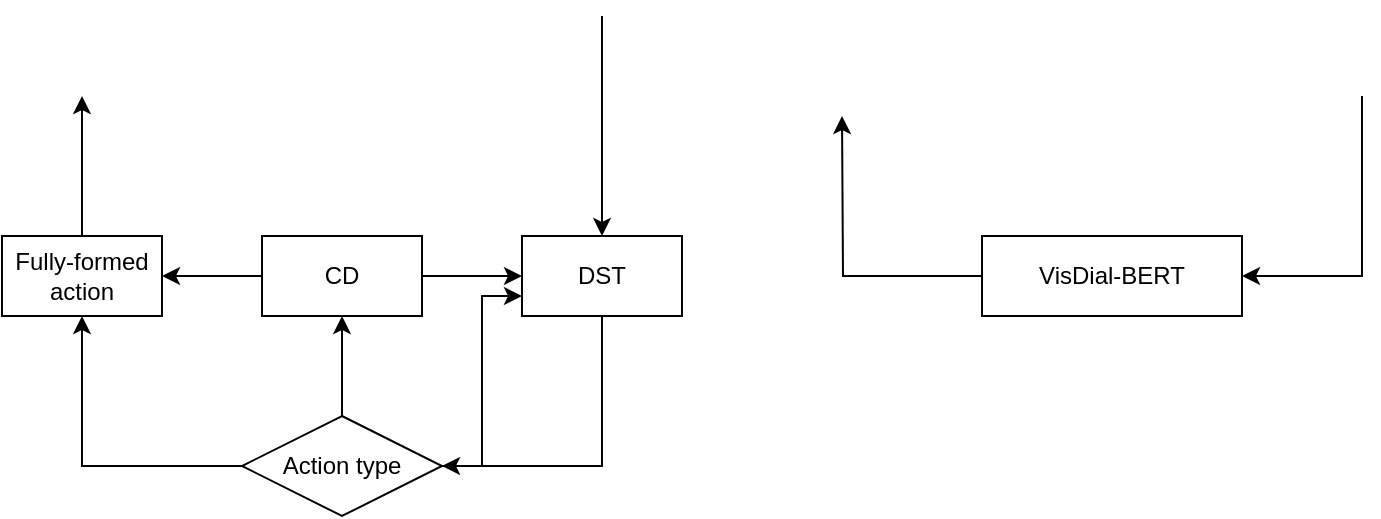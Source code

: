 <mxfile version="20.5.3" type="github">
  <diagram id="SyN61FGpTFezP5N0Ok2E" name="Seite-1">
    <mxGraphModel dx="1020" dy="1139" grid="1" gridSize="10" guides="1" tooltips="1" connect="1" arrows="1" fold="1" page="1" pageScale="1" pageWidth="827" pageHeight="1169" math="0" shadow="0">
      <root>
        <mxCell id="0" />
        <mxCell id="1" parent="0" />
        <mxCell id="mz1h7Viwc-VAsLhkfUUW-6" style="edgeStyle=orthogonalEdgeStyle;rounded=0;orthogonalLoop=1;jettySize=auto;html=1;entryX=1;entryY=0.5;entryDx=0;entryDy=0;" parent="1" source="mz1h7Viwc-VAsLhkfUUW-1" target="mz1h7Viwc-VAsLhkfUUW-4" edge="1">
          <mxGeometry relative="1" as="geometry">
            <Array as="points">
              <mxPoint x="520" y="605" />
            </Array>
          </mxGeometry>
        </mxCell>
        <mxCell id="mz1h7Viwc-VAsLhkfUUW-1" value="DST" style="rounded=0;whiteSpace=wrap;html=1;" parent="1" vertex="1">
          <mxGeometry x="480" y="490" width="80" height="40" as="geometry" />
        </mxCell>
        <mxCell id="mz1h7Viwc-VAsLhkfUUW-9" style="edgeStyle=orthogonalEdgeStyle;rounded=0;orthogonalLoop=1;jettySize=auto;html=1;entryX=0;entryY=0.5;entryDx=0;entryDy=0;" parent="1" source="mz1h7Viwc-VAsLhkfUUW-2" target="mz1h7Viwc-VAsLhkfUUW-1" edge="1">
          <mxGeometry relative="1" as="geometry" />
        </mxCell>
        <mxCell id="mz1h7Viwc-VAsLhkfUUW-11" style="edgeStyle=orthogonalEdgeStyle;rounded=0;orthogonalLoop=1;jettySize=auto;html=1;entryX=1;entryY=0.5;entryDx=0;entryDy=0;" parent="1" source="mz1h7Viwc-VAsLhkfUUW-2" target="mz1h7Viwc-VAsLhkfUUW-3" edge="1">
          <mxGeometry relative="1" as="geometry" />
        </mxCell>
        <mxCell id="mz1h7Viwc-VAsLhkfUUW-2" value="CD" style="rounded=0;whiteSpace=wrap;html=1;" parent="1" vertex="1">
          <mxGeometry x="350" y="490" width="80" height="40" as="geometry" />
        </mxCell>
        <mxCell id="mz1h7Viwc-VAsLhkfUUW-31" style="edgeStyle=orthogonalEdgeStyle;rounded=0;orthogonalLoop=1;jettySize=auto;html=1;" parent="1" source="mz1h7Viwc-VAsLhkfUUW-3" edge="1">
          <mxGeometry relative="1" as="geometry">
            <mxPoint x="260" y="420" as="targetPoint" />
          </mxGeometry>
        </mxCell>
        <mxCell id="mz1h7Viwc-VAsLhkfUUW-3" value="Fully-formed action" style="rounded=0;whiteSpace=wrap;html=1;" parent="1" vertex="1">
          <mxGeometry x="220" y="490" width="80" height="40" as="geometry" />
        </mxCell>
        <mxCell id="mz1h7Viwc-VAsLhkfUUW-7" style="edgeStyle=orthogonalEdgeStyle;rounded=0;orthogonalLoop=1;jettySize=auto;html=1;exitX=0;exitY=0.5;exitDx=0;exitDy=0;entryX=0.5;entryY=1;entryDx=0;entryDy=0;" parent="1" source="mz1h7Viwc-VAsLhkfUUW-4" target="mz1h7Viwc-VAsLhkfUUW-3" edge="1">
          <mxGeometry relative="1" as="geometry" />
        </mxCell>
        <mxCell id="mz1h7Viwc-VAsLhkfUUW-8" style="edgeStyle=orthogonalEdgeStyle;rounded=0;orthogonalLoop=1;jettySize=auto;html=1;entryX=0.5;entryY=1;entryDx=0;entryDy=0;" parent="1" source="mz1h7Viwc-VAsLhkfUUW-4" target="mz1h7Viwc-VAsLhkfUUW-2" edge="1">
          <mxGeometry relative="1" as="geometry" />
        </mxCell>
        <mxCell id="mz1h7Viwc-VAsLhkfUUW-10" style="edgeStyle=orthogonalEdgeStyle;rounded=0;orthogonalLoop=1;jettySize=auto;html=1;entryX=0;entryY=0.75;entryDx=0;entryDy=0;" parent="1" source="mz1h7Viwc-VAsLhkfUUW-4" target="mz1h7Viwc-VAsLhkfUUW-1" edge="1">
          <mxGeometry relative="1" as="geometry" />
        </mxCell>
        <mxCell id="mz1h7Viwc-VAsLhkfUUW-4" value="Action type" style="rhombus;whiteSpace=wrap;html=1;" parent="1" vertex="1">
          <mxGeometry x="340" y="580" width="100" height="50" as="geometry" />
        </mxCell>
        <mxCell id="mz1h7Viwc-VAsLhkfUUW-13" value="" style="endArrow=classic;html=1;rounded=0;entryX=0.5;entryY=0;entryDx=0;entryDy=0;" parent="1" target="mz1h7Viwc-VAsLhkfUUW-1" edge="1">
          <mxGeometry width="50" height="50" relative="1" as="geometry">
            <mxPoint x="520" y="380" as="sourcePoint" />
            <mxPoint x="500" y="570" as="targetPoint" />
          </mxGeometry>
        </mxCell>
        <mxCell id="3oPy4rhliS7U4MGAsdEJ-14" style="edgeStyle=orthogonalEdgeStyle;rounded=0;orthogonalLoop=1;jettySize=auto;html=1;" edge="1" parent="1" source="3oPy4rhliS7U4MGAsdEJ-2">
          <mxGeometry relative="1" as="geometry">
            <mxPoint x="640" y="430" as="targetPoint" />
          </mxGeometry>
        </mxCell>
        <mxCell id="3oPy4rhliS7U4MGAsdEJ-2" value="VisDial-BERT" style="rounded=0;whiteSpace=wrap;html=1;" vertex="1" parent="1">
          <mxGeometry x="710" y="490" width="130" height="40" as="geometry" />
        </mxCell>
        <mxCell id="3oPy4rhliS7U4MGAsdEJ-12" value="" style="endArrow=classic;html=1;rounded=0;entryX=1;entryY=0.5;entryDx=0;entryDy=0;" edge="1" target="3oPy4rhliS7U4MGAsdEJ-2" parent="1">
          <mxGeometry width="50" height="50" relative="1" as="geometry">
            <mxPoint x="900" y="420" as="sourcePoint" />
            <mxPoint x="880" y="570" as="targetPoint" />
            <Array as="points">
              <mxPoint x="900" y="510" />
            </Array>
          </mxGeometry>
        </mxCell>
      </root>
    </mxGraphModel>
  </diagram>
</mxfile>
